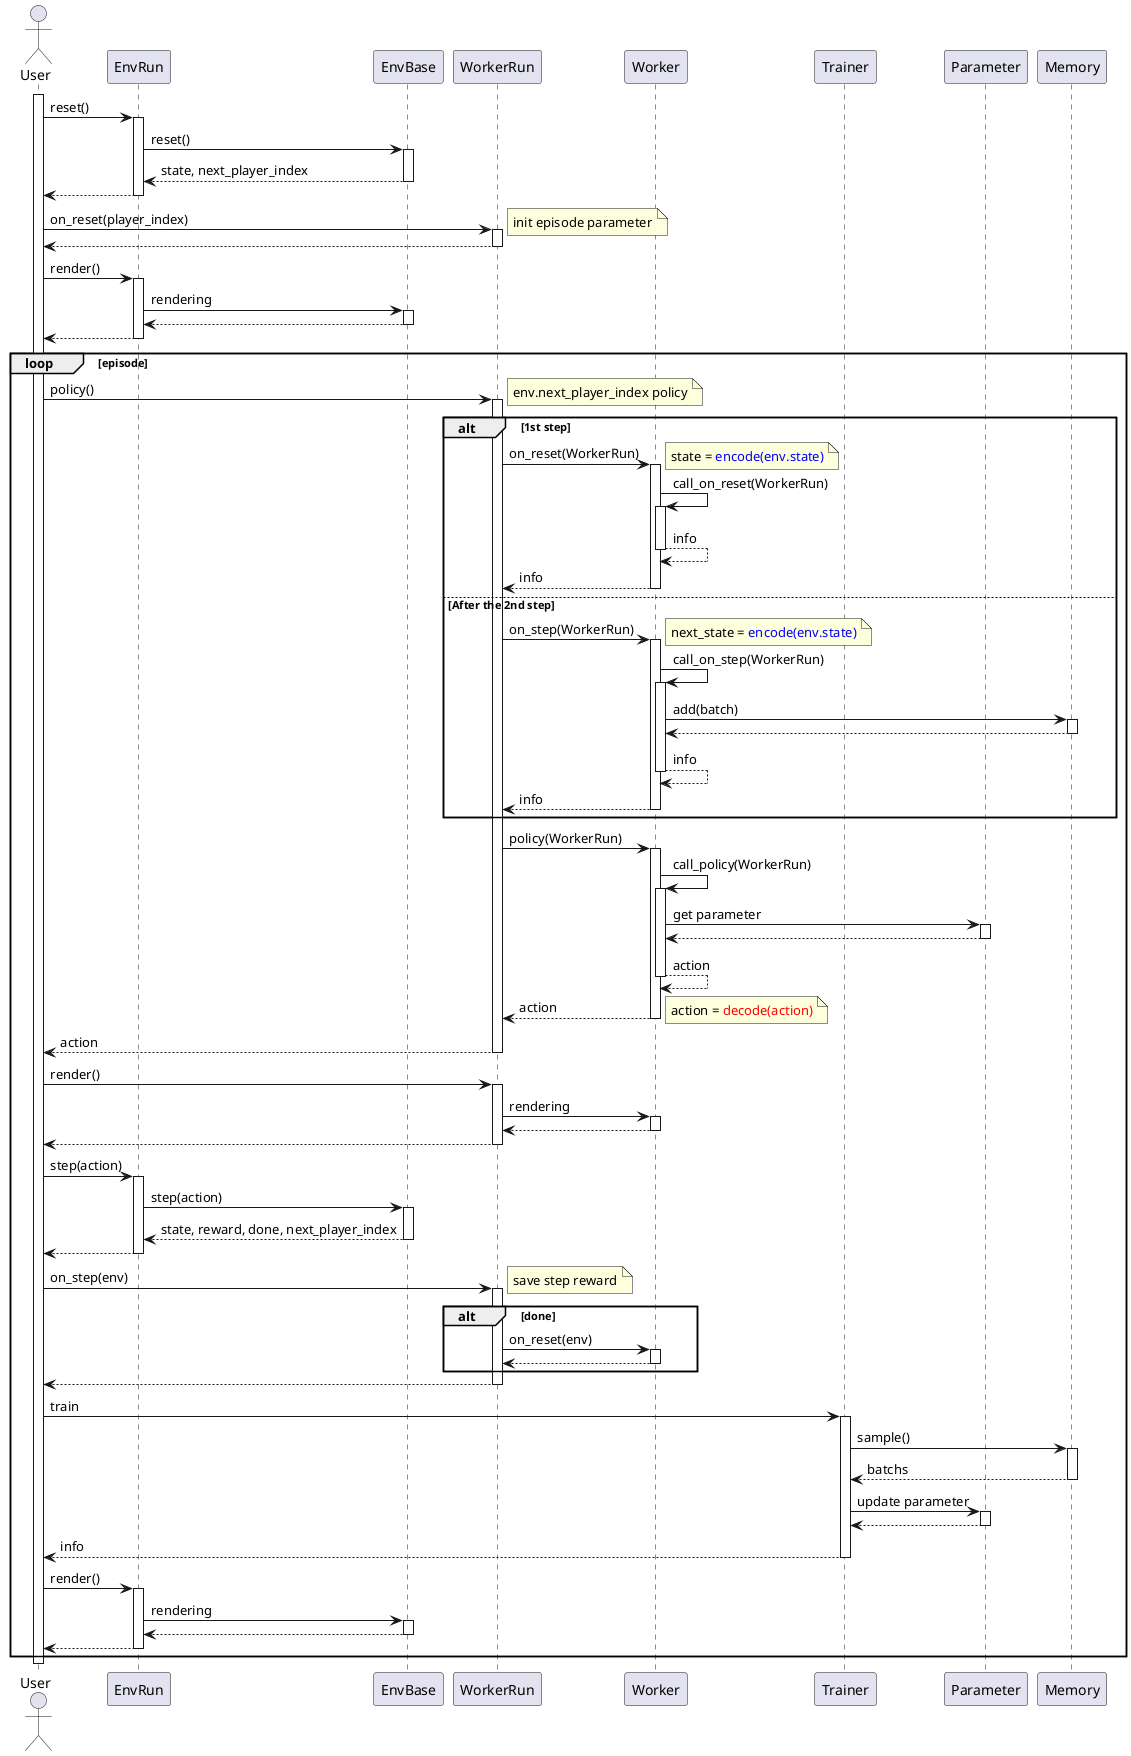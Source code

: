@startuml playflow
autoactivate on

actor User

participant EnvRun
participant EnvBase

participant WorkerRun
participant Worker

participant Trainer
participant Parameter
participant Memory


activate User

User -> EnvRun: reset()
    EnvRun -> EnvBase: reset()
    return state, next_player_index
return

User -> WorkerRun: on_reset(player_index)
    note right: init episode parameter
return

User -> EnvRun: render()
    EnvRun -> EnvBase: rendering
    return
return

loop episode

    User -> WorkerRun: policy()
        note right
        env.next_player_index policy
        end note

        alt 1st step
            WorkerRun -> Worker: on_reset(WorkerRun)
                note right
                state = <color blue>encode(env.state)</color>
                end note
                Worker -> Worker: call_on_reset(WorkerRun)
                return info
            return info
        else After the 2nd step
            WorkerRun -> Worker: on_step(WorkerRun)
                note right
                next_state = <color blue>encode(env.state)</color>
                end note
                Worker -> Worker: call_on_step(WorkerRun)
                    Worker -> Memory: add(batch)
                    return
                return info
            return info
        end

        WorkerRun -> Worker: policy(WorkerRun)
            Worker -> Worker: call_policy(WorkerRun)
                Worker -> Parameter: get parameter
                return
            return action
        return action
        note right
        action = <color red>decode(action)</color>
        end note
    return action

    User -> WorkerRun: render()
        WorkerRun -> Worker: rendering
        return
    return
    
    User -> EnvRun: step(action)
        EnvRun -> EnvBase: step(action)
        return state, reward, done, next_player_index
    return

    User -> WorkerRun: on_step(env)
        note right
        save step reward
        end note
        alt done
            WorkerRun -> Worker: on_reset(env)
            return
        end
    return

    User -> Trainer: train
        Trainer -> Memory: sample()
        return batchs
        Trainer -> Parameter: update parameter
        return
    return info

    User -> EnvRun: render()
        EnvRun -> EnvBase: rendering
        return
    return

end
deactivate User

@enduml